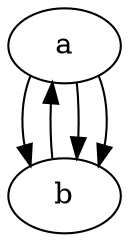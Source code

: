 digraph G {
    "a" [type=C, alive=n];
    "b" [type=C, alive=n];
    "a" -> "b";
    "b" -> "a";
    "a" -> "b" [weakref=y, callback=y, clear_callback=y];
    "a" -> "b" [weakref=y, callback=y, clear_callback=y];
}
